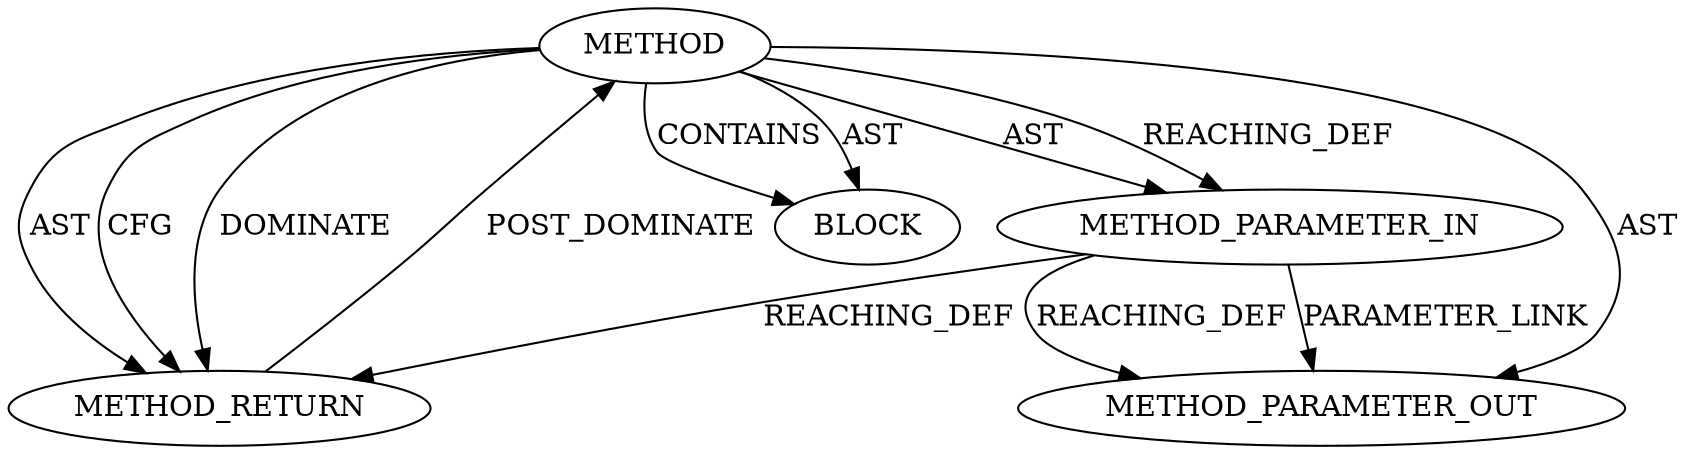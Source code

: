 digraph {
  27598 [label=METHOD_PARAMETER_OUT ORDER=1 CODE="p1" IS_VARIADIC=false TYPE_FULL_NAME="ANY" EVALUATION_STRATEGY="BY_VALUE" INDEX=1 NAME="p1"]
  26506 [label=METHOD AST_PARENT_TYPE="NAMESPACE_BLOCK" AST_PARENT_FULL_NAME="<global>" ORDER=0 CODE="<empty>" FULL_NAME="BN_is_negative" IS_EXTERNAL=true FILENAME="<empty>" SIGNATURE="" NAME="BN_is_negative"]
  26509 [label=METHOD_RETURN ORDER=2 CODE="RET" TYPE_FULL_NAME="ANY" EVALUATION_STRATEGY="BY_VALUE"]
  26508 [label=BLOCK ORDER=1 ARGUMENT_INDEX=1 CODE="<empty>" TYPE_FULL_NAME="ANY"]
  26507 [label=METHOD_PARAMETER_IN ORDER=1 CODE="p1" IS_VARIADIC=false TYPE_FULL_NAME="ANY" EVALUATION_STRATEGY="BY_VALUE" INDEX=1 NAME="p1"]
  26506 -> 26508 [label=CONTAINS ]
  26506 -> 27598 [label=AST ]
  26506 -> 26508 [label=AST ]
  26507 -> 27598 [label=PARAMETER_LINK ]
  26506 -> 26509 [label=CFG ]
  26509 -> 26506 [label=POST_DOMINATE ]
  26507 -> 27598 [label=REACHING_DEF VARIABLE="p1"]
  26506 -> 26509 [label=DOMINATE ]
  26506 -> 26507 [label=AST ]
  26506 -> 26507 [label=REACHING_DEF VARIABLE=""]
  26506 -> 26509 [label=AST ]
  26507 -> 26509 [label=REACHING_DEF VARIABLE="p1"]
}
